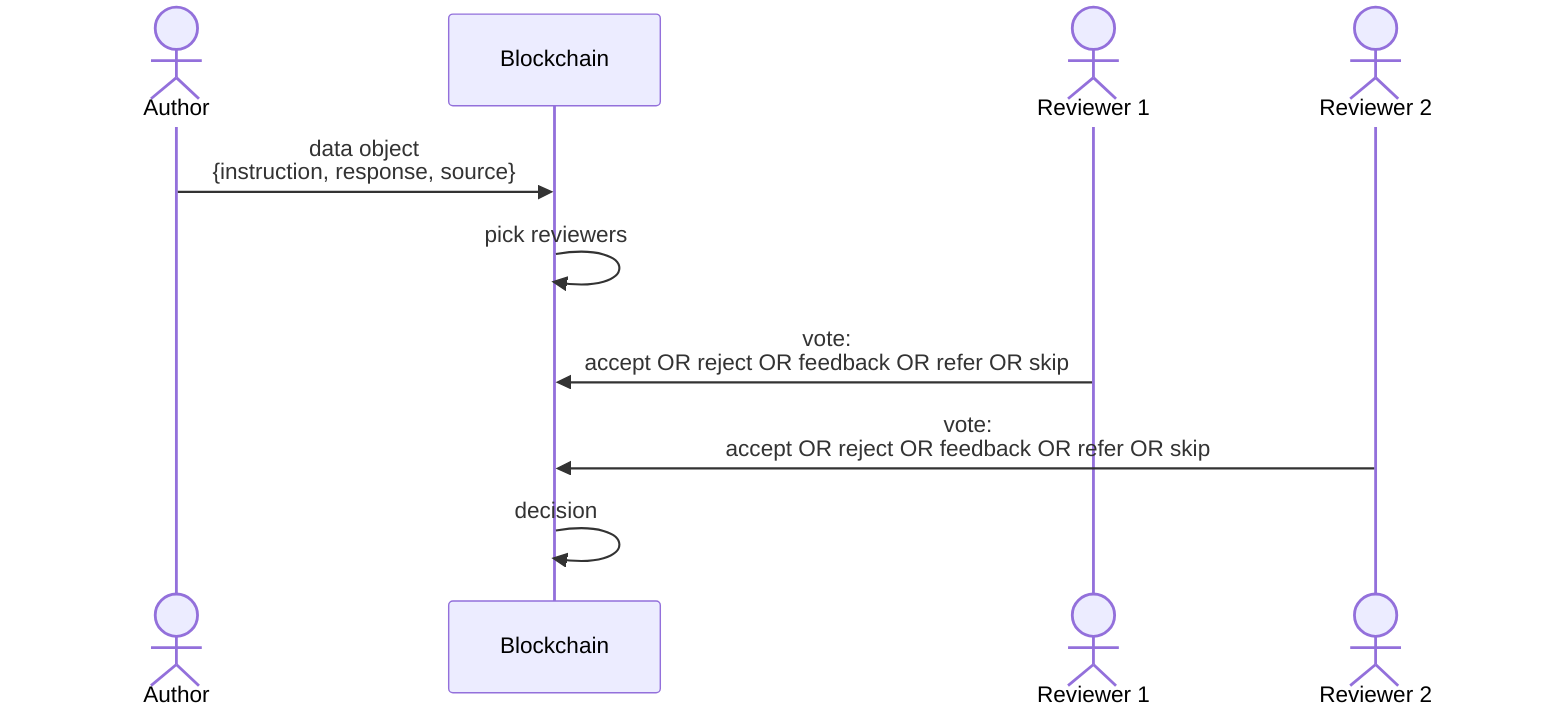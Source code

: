 sequenceDiagram
  actor a as Author
  participant b as Blockchain
  actor r1 as Reviewer 1
  actor r2 as Reviewer 2
  a ->> b: data object<br/>{instruction, response, source}
  b ->> b: pick reviewers
  r1 ->> b: vote:<br/>accept OR reject OR feedback OR refer OR skip
  r2 ->> b: vote:<br/>accept OR reject OR feedback OR refer OR skip
  b ->> b: decision